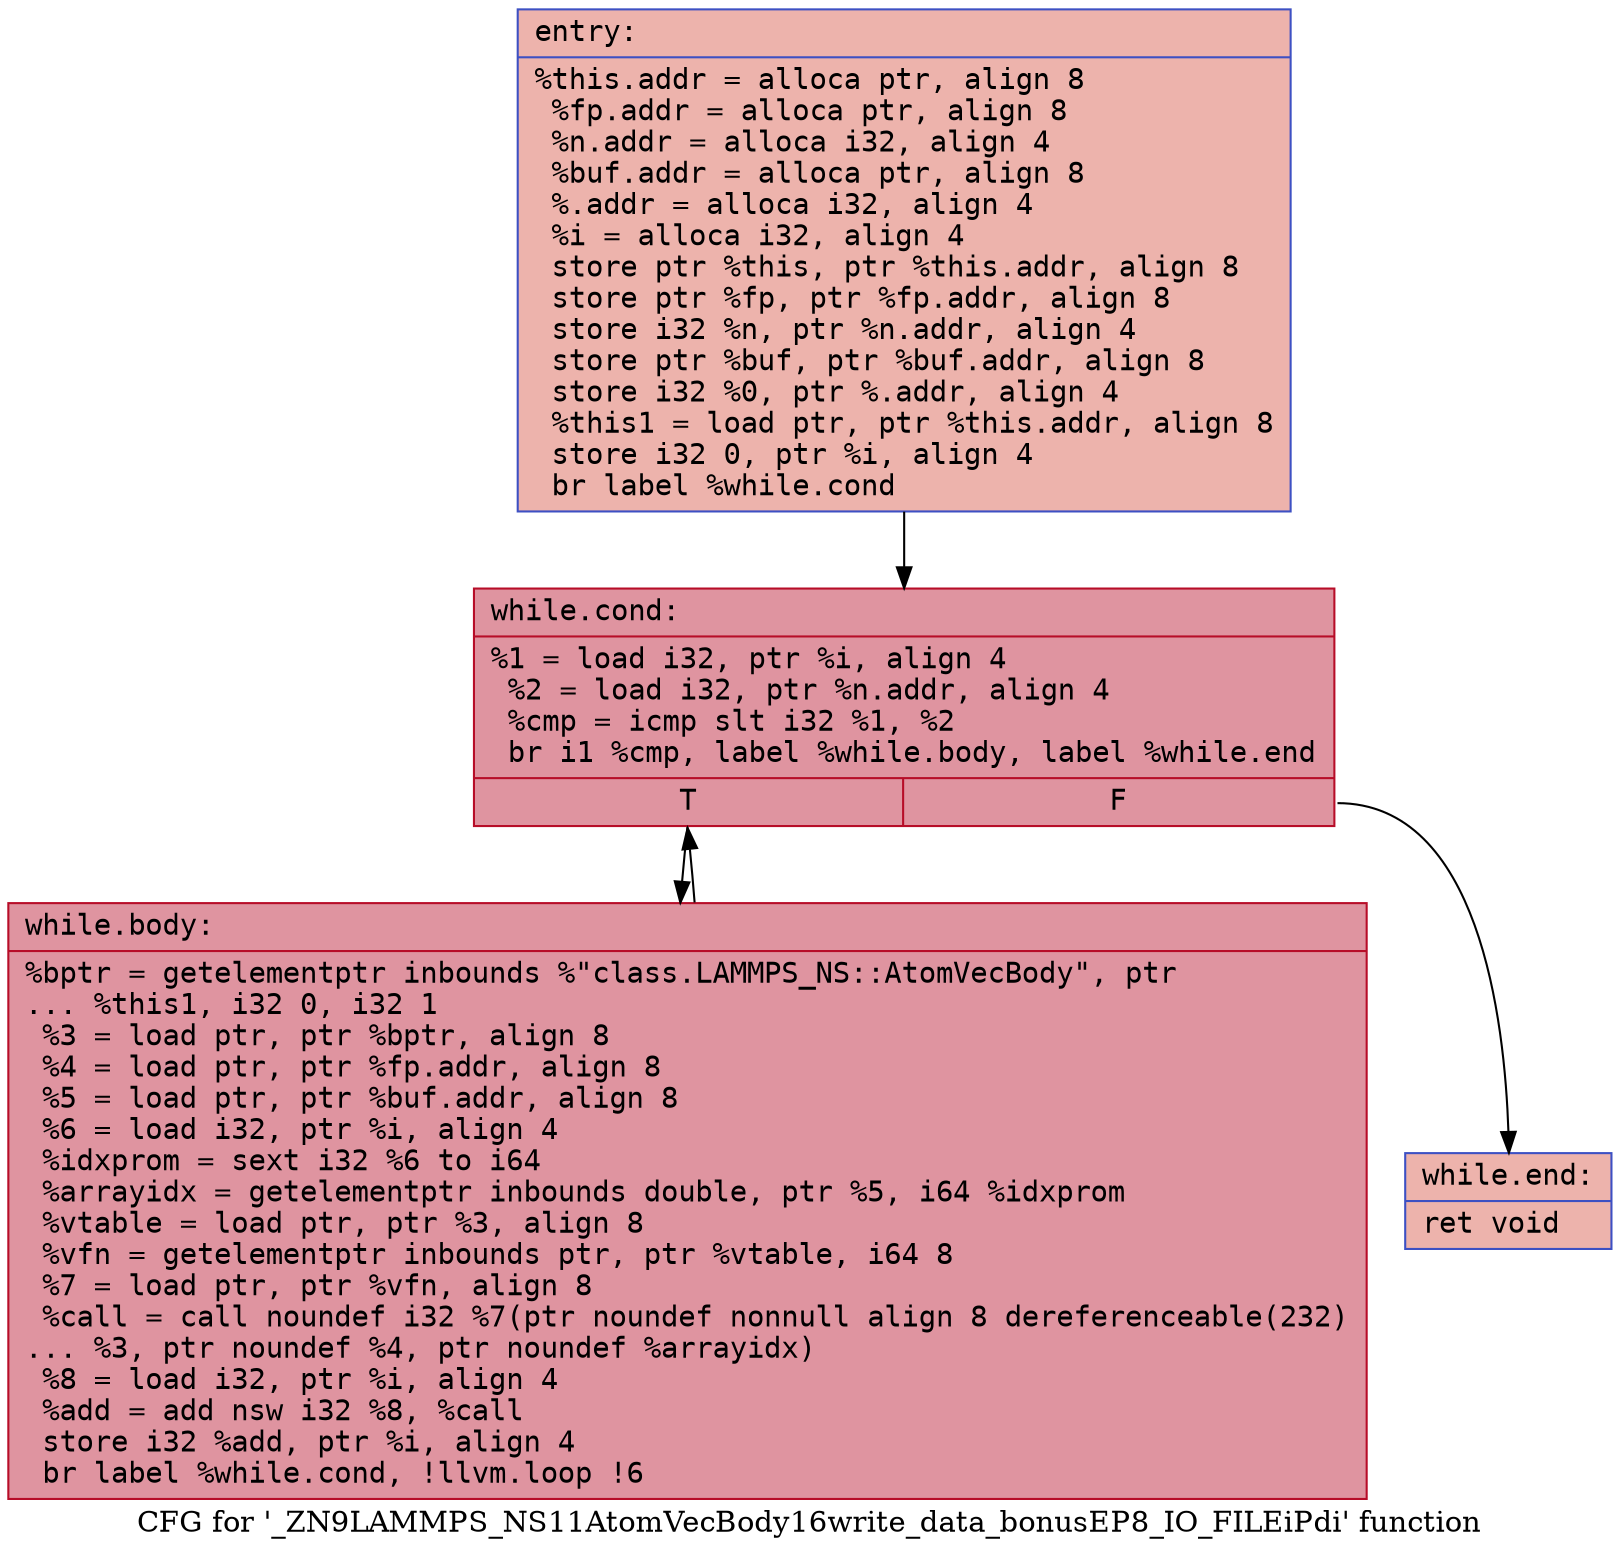 digraph "CFG for '_ZN9LAMMPS_NS11AtomVecBody16write_data_bonusEP8_IO_FILEiPdi' function" {
	label="CFG for '_ZN9LAMMPS_NS11AtomVecBody16write_data_bonusEP8_IO_FILEiPdi' function";

	Node0x564c7b4e0a50 [shape=record,color="#3d50c3ff", style=filled, fillcolor="#d6524470" fontname="Courier",label="{entry:\l|  %this.addr = alloca ptr, align 8\l  %fp.addr = alloca ptr, align 8\l  %n.addr = alloca i32, align 4\l  %buf.addr = alloca ptr, align 8\l  %.addr = alloca i32, align 4\l  %i = alloca i32, align 4\l  store ptr %this, ptr %this.addr, align 8\l  store ptr %fp, ptr %fp.addr, align 8\l  store i32 %n, ptr %n.addr, align 4\l  store ptr %buf, ptr %buf.addr, align 8\l  store i32 %0, ptr %.addr, align 4\l  %this1 = load ptr, ptr %this.addr, align 8\l  store i32 0, ptr %i, align 4\l  br label %while.cond\l}"];
	Node0x564c7b4e0a50 -> Node0x564c7b4e0b30[tooltip="entry -> while.cond\nProbability 100.00%" ];
	Node0x564c7b4e0b30 [shape=record,color="#b70d28ff", style=filled, fillcolor="#b70d2870" fontname="Courier",label="{while.cond:\l|  %1 = load i32, ptr %i, align 4\l  %2 = load i32, ptr %n.addr, align 4\l  %cmp = icmp slt i32 %1, %2\l  br i1 %cmp, label %while.body, label %while.end\l|{<s0>T|<s1>F}}"];
	Node0x564c7b4e0b30:s0 -> Node0x564c7b4e0d70[tooltip="while.cond -> while.body\nProbability 96.88%" ];
	Node0x564c7b4e0b30:s1 -> Node0x564c7b4e1920[tooltip="while.cond -> while.end\nProbability 3.12%" ];
	Node0x564c7b4e0d70 [shape=record,color="#b70d28ff", style=filled, fillcolor="#b70d2870" fontname="Courier",label="{while.body:\l|  %bptr = getelementptr inbounds %\"class.LAMMPS_NS::AtomVecBody\", ptr\l... %this1, i32 0, i32 1\l  %3 = load ptr, ptr %bptr, align 8\l  %4 = load ptr, ptr %fp.addr, align 8\l  %5 = load ptr, ptr %buf.addr, align 8\l  %6 = load i32, ptr %i, align 4\l  %idxprom = sext i32 %6 to i64\l  %arrayidx = getelementptr inbounds double, ptr %5, i64 %idxprom\l  %vtable = load ptr, ptr %3, align 8\l  %vfn = getelementptr inbounds ptr, ptr %vtable, i64 8\l  %7 = load ptr, ptr %vfn, align 8\l  %call = call noundef i32 %7(ptr noundef nonnull align 8 dereferenceable(232)\l... %3, ptr noundef %4, ptr noundef %arrayidx)\l  %8 = load i32, ptr %i, align 4\l  %add = add nsw i32 %8, %call\l  store i32 %add, ptr %i, align 4\l  br label %while.cond, !llvm.loop !6\l}"];
	Node0x564c7b4e0d70 -> Node0x564c7b4e0b30[tooltip="while.body -> while.cond\nProbability 100.00%" ];
	Node0x564c7b4e1920 [shape=record,color="#3d50c3ff", style=filled, fillcolor="#d6524470" fontname="Courier",label="{while.end:\l|  ret void\l}"];
}

